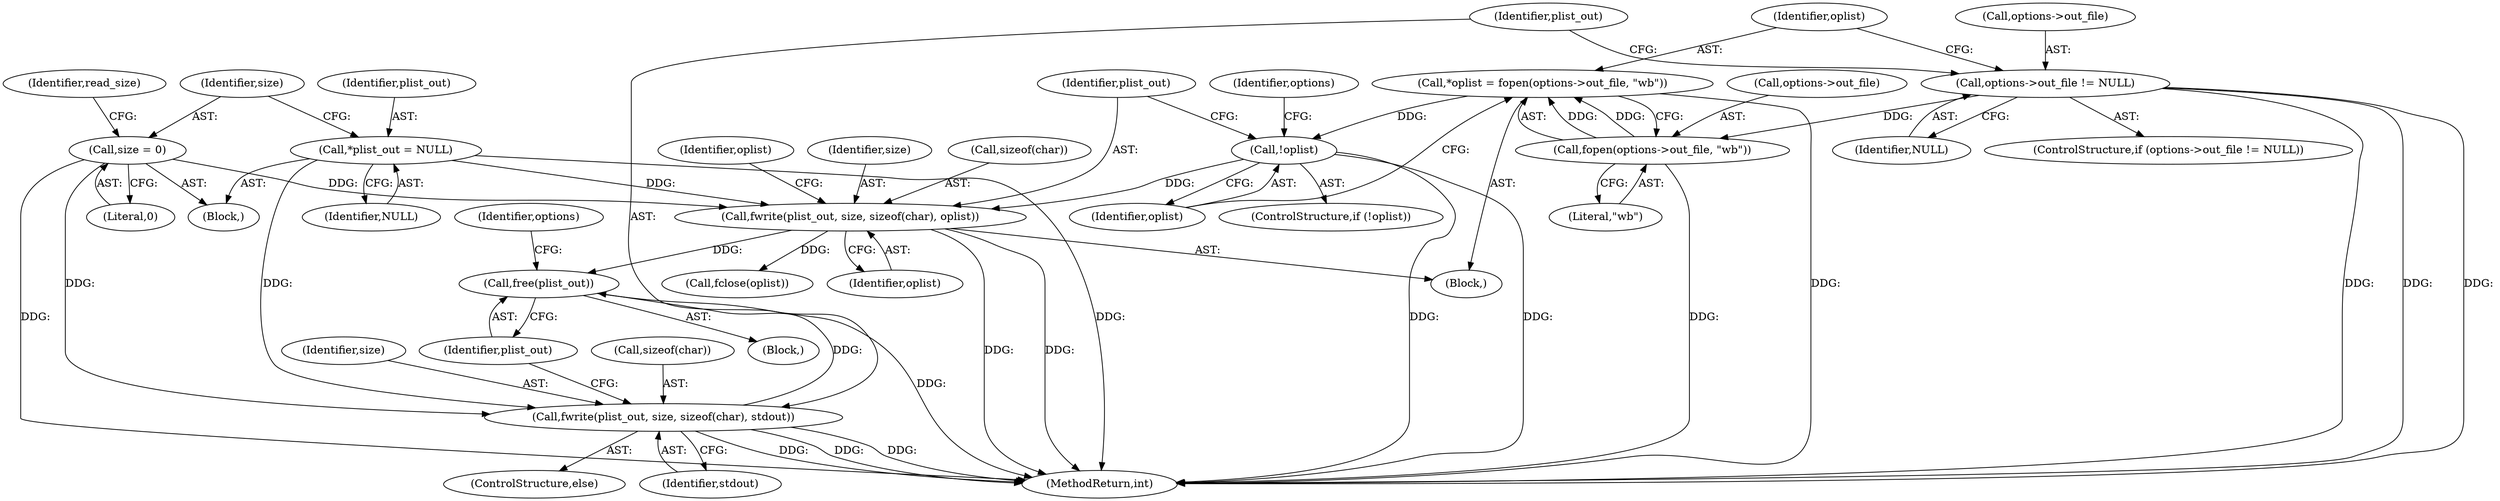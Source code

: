 digraph "0_libplist_7391a506352c009fe044dead7baad9e22dd279ee@API" {
"1000279" [label="(Call,free(plist_out))"];
"1000264" [label="(Call,fwrite(plist_out, size, sizeof(char), oplist))"];
"1000113" [label="(Call,*plist_out = NULL)"];
"1000117" [label="(Call,size = 0)"];
"1000257" [label="(Call,!oplist)"];
"1000249" [label="(Call,*oplist = fopen(options->out_file, \"wb\"))"];
"1000251" [label="(Call,fopen(options->out_file, \"wb\"))"];
"1000242" [label="(Call,options->out_file != NULL)"];
"1000273" [label="(Call,fwrite(plist_out, size, sizeof(char), stdout))"];
"1000285" [label="(Identifier,options)"];
"1000278" [label="(Identifier,stdout)"];
"1000279" [label="(Call,free(plist_out))"];
"1000242" [label="(Call,options->out_file != NULL)"];
"1000250" [label="(Identifier,oplist)"];
"1000243" [label="(Call,options->out_file)"];
"1000247" [label="(Block,)"];
"1000258" [label="(Identifier,oplist)"];
"1000122" [label="(Identifier,read_size)"];
"1000267" [label="(Call,sizeof(char))"];
"1000246" [label="(Identifier,NULL)"];
"1000257" [label="(Call,!oplist)"];
"1000273" [label="(Call,fwrite(plist_out, size, sizeof(char), stdout))"];
"1000252" [label="(Call,options->out_file)"];
"1000256" [label="(ControlStructure,if (!oplist))"];
"1000270" [label="(Call,fclose(oplist))"];
"1000249" [label="(Call,*oplist = fopen(options->out_file, \"wb\"))"];
"1000117" [label="(Call,size = 0)"];
"1000251" [label="(Call,fopen(options->out_file, \"wb\"))"];
"1000113" [label="(Call,*plist_out = NULL)"];
"1000119" [label="(Literal,0)"];
"1000118" [label="(Identifier,size)"];
"1000271" [label="(Identifier,oplist)"];
"1000264" [label="(Call,fwrite(plist_out, size, sizeof(char), oplist))"];
"1000240" [label="(Block,)"];
"1000266" [label="(Identifier,size)"];
"1000265" [label="(Identifier,plist_out)"];
"1000255" [label="(Literal,\"wb\")"];
"1000103" [label="(Block,)"];
"1000275" [label="(Identifier,size)"];
"1000269" [label="(Identifier,oplist)"];
"1000241" [label="(ControlStructure,if (options->out_file != NULL))"];
"1000115" [label="(Identifier,NULL)"];
"1000272" [label="(ControlStructure,else)"];
"1000288" [label="(MethodReturn,int)"];
"1000280" [label="(Identifier,plist_out)"];
"1000114" [label="(Identifier,plist_out)"];
"1000261" [label="(Identifier,options)"];
"1000274" [label="(Identifier,plist_out)"];
"1000276" [label="(Call,sizeof(char))"];
"1000279" -> "1000240"  [label="AST: "];
"1000279" -> "1000280"  [label="CFG: "];
"1000280" -> "1000279"  [label="AST: "];
"1000285" -> "1000279"  [label="CFG: "];
"1000279" -> "1000288"  [label="DDG: "];
"1000264" -> "1000279"  [label="DDG: "];
"1000273" -> "1000279"  [label="DDG: "];
"1000264" -> "1000247"  [label="AST: "];
"1000264" -> "1000269"  [label="CFG: "];
"1000265" -> "1000264"  [label="AST: "];
"1000266" -> "1000264"  [label="AST: "];
"1000267" -> "1000264"  [label="AST: "];
"1000269" -> "1000264"  [label="AST: "];
"1000271" -> "1000264"  [label="CFG: "];
"1000264" -> "1000288"  [label="DDG: "];
"1000264" -> "1000288"  [label="DDG: "];
"1000113" -> "1000264"  [label="DDG: "];
"1000117" -> "1000264"  [label="DDG: "];
"1000257" -> "1000264"  [label="DDG: "];
"1000264" -> "1000270"  [label="DDG: "];
"1000113" -> "1000103"  [label="AST: "];
"1000113" -> "1000115"  [label="CFG: "];
"1000114" -> "1000113"  [label="AST: "];
"1000115" -> "1000113"  [label="AST: "];
"1000118" -> "1000113"  [label="CFG: "];
"1000113" -> "1000288"  [label="DDG: "];
"1000113" -> "1000273"  [label="DDG: "];
"1000117" -> "1000103"  [label="AST: "];
"1000117" -> "1000119"  [label="CFG: "];
"1000118" -> "1000117"  [label="AST: "];
"1000119" -> "1000117"  [label="AST: "];
"1000122" -> "1000117"  [label="CFG: "];
"1000117" -> "1000288"  [label="DDG: "];
"1000117" -> "1000273"  [label="DDG: "];
"1000257" -> "1000256"  [label="AST: "];
"1000257" -> "1000258"  [label="CFG: "];
"1000258" -> "1000257"  [label="AST: "];
"1000261" -> "1000257"  [label="CFG: "];
"1000265" -> "1000257"  [label="CFG: "];
"1000257" -> "1000288"  [label="DDG: "];
"1000257" -> "1000288"  [label="DDG: "];
"1000249" -> "1000257"  [label="DDG: "];
"1000249" -> "1000247"  [label="AST: "];
"1000249" -> "1000251"  [label="CFG: "];
"1000250" -> "1000249"  [label="AST: "];
"1000251" -> "1000249"  [label="AST: "];
"1000258" -> "1000249"  [label="CFG: "];
"1000249" -> "1000288"  [label="DDG: "];
"1000251" -> "1000249"  [label="DDG: "];
"1000251" -> "1000249"  [label="DDG: "];
"1000251" -> "1000255"  [label="CFG: "];
"1000252" -> "1000251"  [label="AST: "];
"1000255" -> "1000251"  [label="AST: "];
"1000251" -> "1000288"  [label="DDG: "];
"1000242" -> "1000251"  [label="DDG: "];
"1000242" -> "1000241"  [label="AST: "];
"1000242" -> "1000246"  [label="CFG: "];
"1000243" -> "1000242"  [label="AST: "];
"1000246" -> "1000242"  [label="AST: "];
"1000250" -> "1000242"  [label="CFG: "];
"1000274" -> "1000242"  [label="CFG: "];
"1000242" -> "1000288"  [label="DDG: "];
"1000242" -> "1000288"  [label="DDG: "];
"1000242" -> "1000288"  [label="DDG: "];
"1000273" -> "1000272"  [label="AST: "];
"1000273" -> "1000278"  [label="CFG: "];
"1000274" -> "1000273"  [label="AST: "];
"1000275" -> "1000273"  [label="AST: "];
"1000276" -> "1000273"  [label="AST: "];
"1000278" -> "1000273"  [label="AST: "];
"1000280" -> "1000273"  [label="CFG: "];
"1000273" -> "1000288"  [label="DDG: "];
"1000273" -> "1000288"  [label="DDG: "];
"1000273" -> "1000288"  [label="DDG: "];
}
